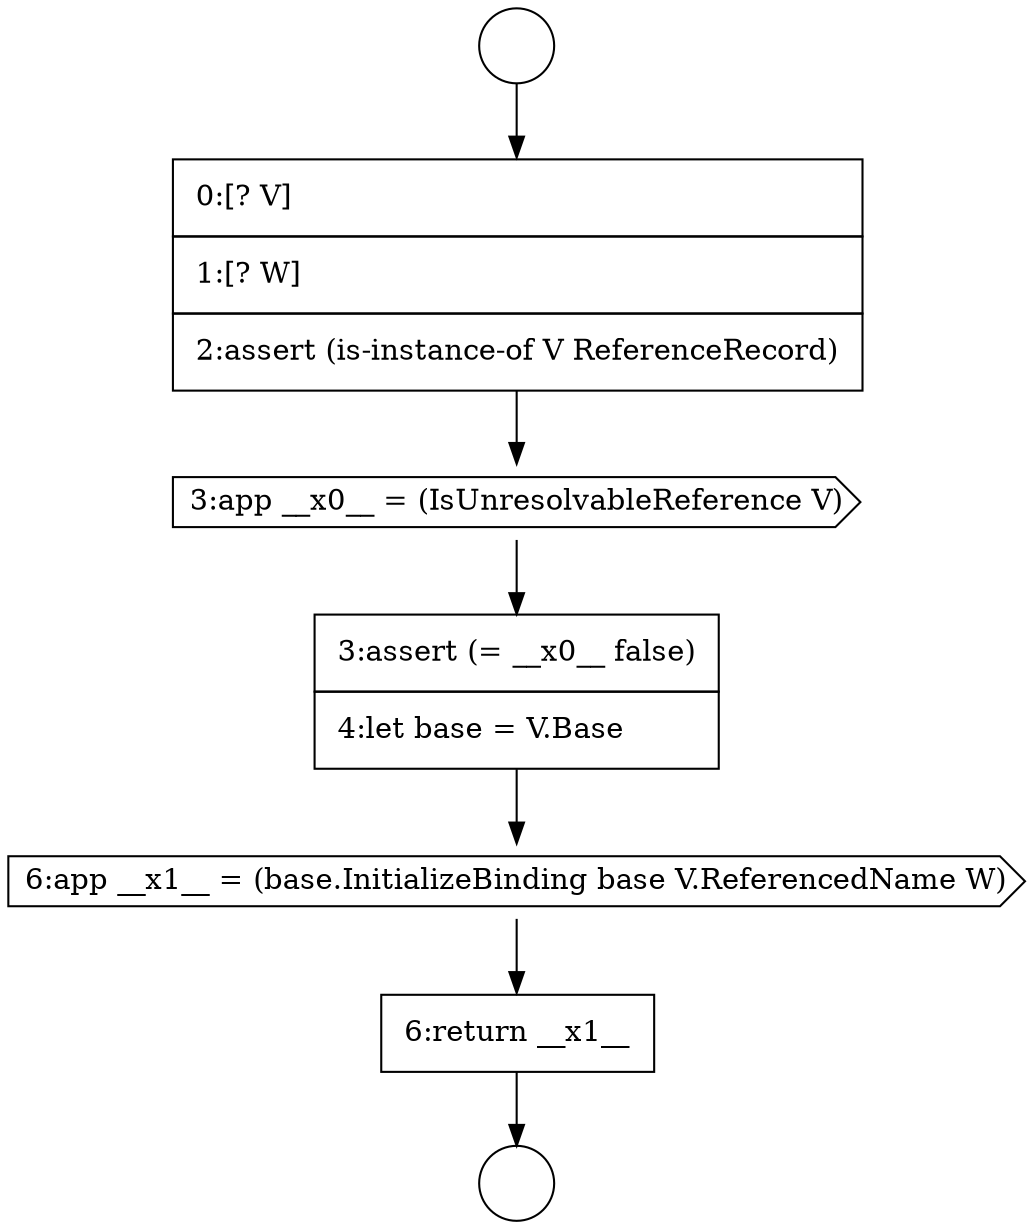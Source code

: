 digraph {
  node0 [shape=circle label=" " color="black" fillcolor="white" style=filled]
  node5 [shape=cds, label=<<font color="black">6:app __x1__ = (base.InitializeBinding base V.ReferencedName W)</font>> color="black" fillcolor="white" style=filled]
  node1 [shape=circle label=" " color="black" fillcolor="white" style=filled]
  node6 [shape=none, margin=0, label=<<font color="black">
    <table border="0" cellborder="1" cellspacing="0" cellpadding="10">
      <tr><td align="left">6:return __x1__</td></tr>
    </table>
  </font>> color="black" fillcolor="white" style=filled]
  node2 [shape=none, margin=0, label=<<font color="black">
    <table border="0" cellborder="1" cellspacing="0" cellpadding="10">
      <tr><td align="left">0:[? V]</td></tr>
      <tr><td align="left">1:[? W]</td></tr>
      <tr><td align="left">2:assert (is-instance-of V ReferenceRecord)</td></tr>
    </table>
  </font>> color="black" fillcolor="white" style=filled]
  node3 [shape=cds, label=<<font color="black">3:app __x0__ = (IsUnresolvableReference V)</font>> color="black" fillcolor="white" style=filled]
  node4 [shape=none, margin=0, label=<<font color="black">
    <table border="0" cellborder="1" cellspacing="0" cellpadding="10">
      <tr><td align="left">3:assert (= __x0__ false)</td></tr>
      <tr><td align="left">4:let base = V.Base</td></tr>
    </table>
  </font>> color="black" fillcolor="white" style=filled]
  node2 -> node3 [ color="black"]
  node0 -> node2 [ color="black"]
  node4 -> node5 [ color="black"]
  node6 -> node1 [ color="black"]
  node5 -> node6 [ color="black"]
  node3 -> node4 [ color="black"]
}
